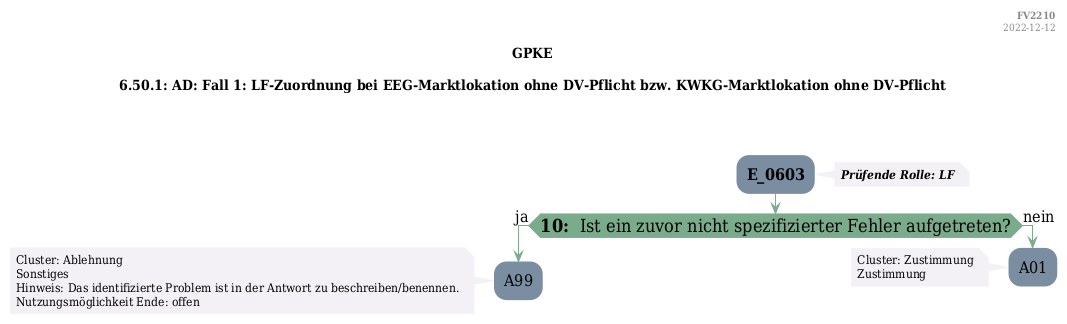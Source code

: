 @startuml
skinparam Shadowing false
skinparam NoteBorderColor #f3f1f6
skinparam NoteBackgroundColor #f3f1f6
skinparam NoteFontSize 12
skinparam ActivityBorderColor none
skinparam ActivityBackgroundColor #7a8da1
skinparam ActivityFontSize 16
skinparam ArrowColor #7aab8a
skinparam ArrowFontSize 16
skinparam ActivityDiamondBackgroundColor #7aab8a
skinparam ActivityDiamondBorderColor #7aab8a
skinparam ActivityDiamondFontSize 18
skinparam defaultFontName DejaVu Serif Condensed
skinparam ActivityEndColor #669580

header
<b>FV2210
2022-12-12
endheader

title
GPKE

6.50.1: AD: Fall 1: LF-Zuordnung bei EEG-Marktlokation ohne DV-Pflicht bzw. KWKG-Marktlokation ohne DV-Pflicht



end title
:<b>E_0603</b>;
note right
<b><i>Prüfende Rolle: LF
end note

if (<b>10: </b> Ist ein zuvor nicht spezifizierter Fehler aufgetreten?) then (ja)
    :A99;
    note left
        Cluster: Ablehnung 
        Sonstiges
        Hinweis: Das identifizierte Problem ist in der Antwort zu beschreiben/benennen.
        Nutzungsmöglichkeit Ende: offen
    endnote
    kill;
else (nein)
    :A01;
    note left
        Cluster: Zustimmung
        Zustimmung
    endnote
    kill;
endif

@enduml
